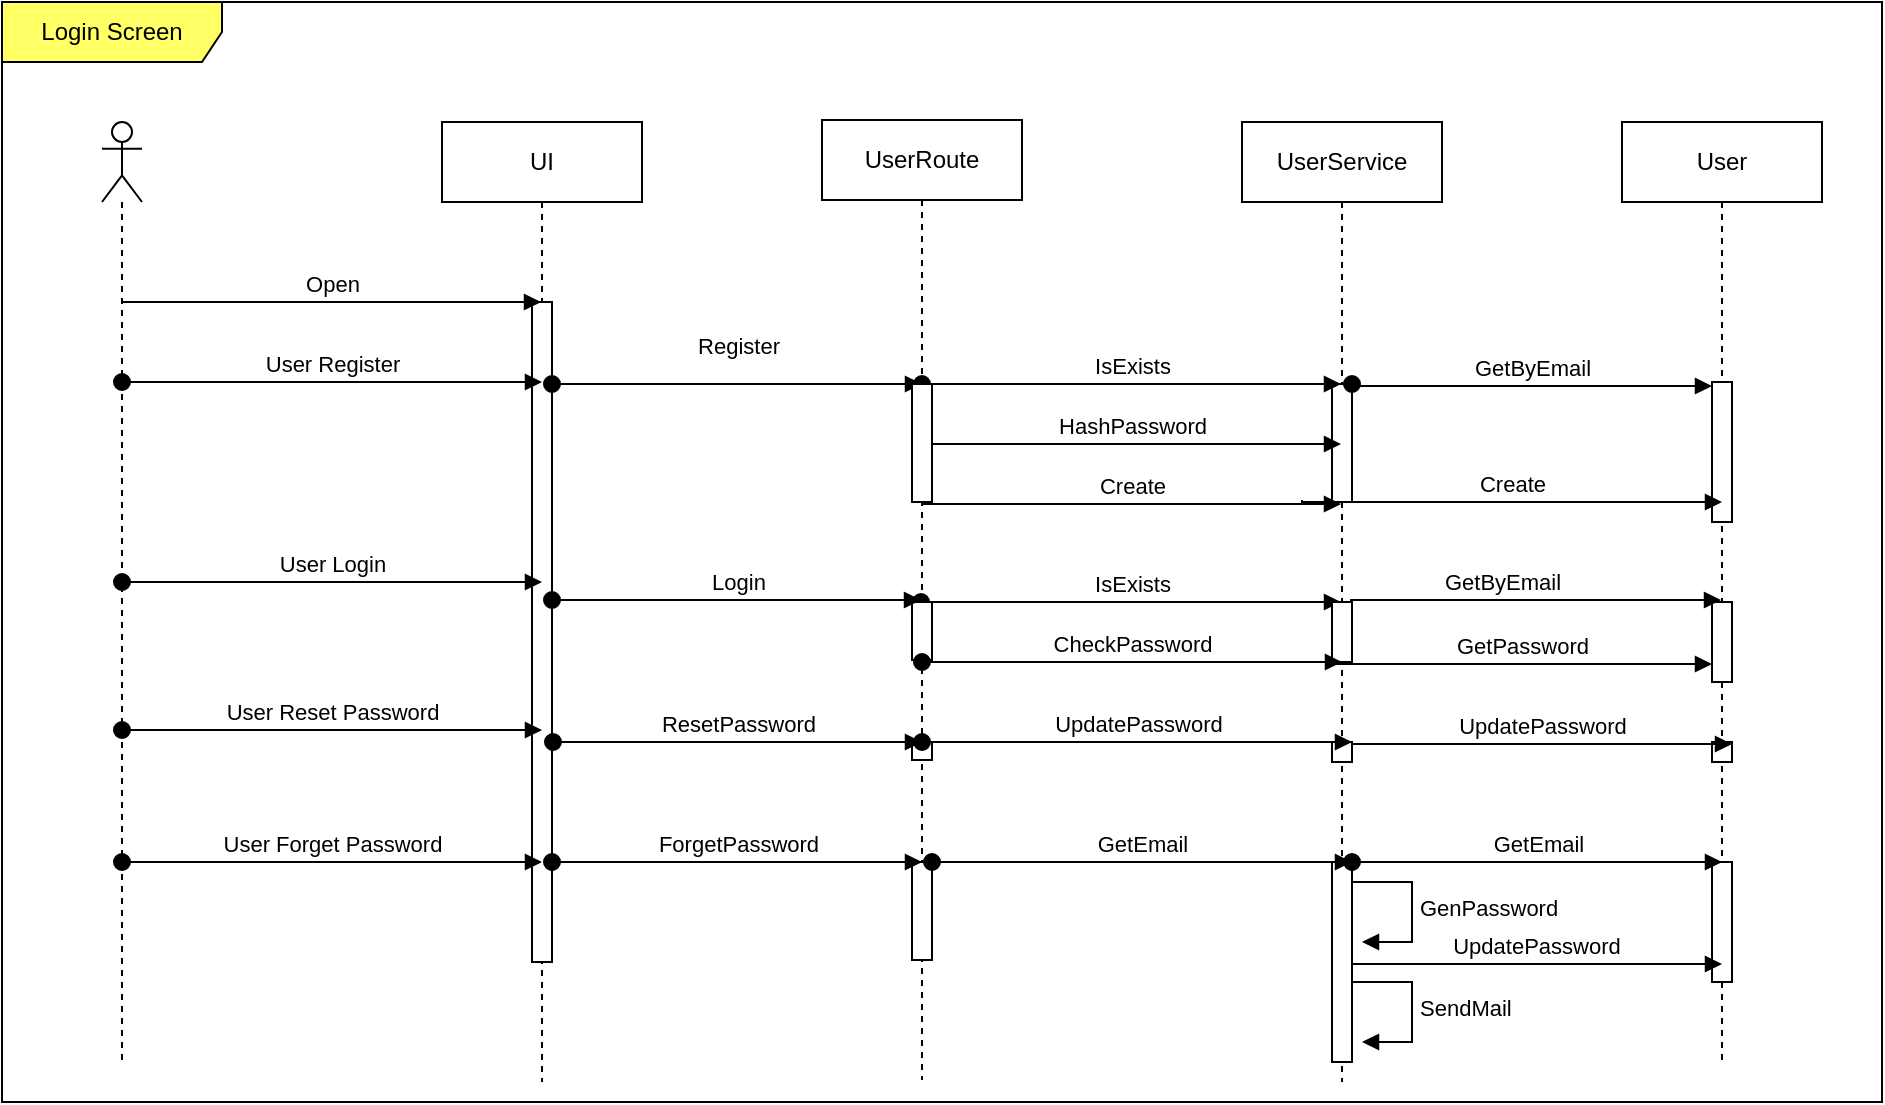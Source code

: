 <mxfile version="20.8.23" type="github">
  <diagram name="Page-1" id="13e1069c-82ec-6db2-03f1-153e76fe0fe0">
    <mxGraphModel dx="1674" dy="788" grid="1" gridSize="10" guides="1" tooltips="1" connect="1" arrows="1" fold="1" page="1" pageScale="1" pageWidth="1100" pageHeight="850" background="none" math="0" shadow="0">
      <root>
        <mxCell id="0" />
        <mxCell id="1" parent="0" />
        <mxCell id="kNRqlW5JKP3w2LnrG_5e-8" value="UI" style="shape=umlLifeline;perimeter=lifelinePerimeter;whiteSpace=wrap;html=1;container=1;dropTarget=0;collapsible=0;recursiveResize=0;outlineConnect=0;portConstraint=eastwest;newEdgeStyle={&quot;edgeStyle&quot;:&quot;elbowEdgeStyle&quot;,&quot;elbow&quot;:&quot;vertical&quot;,&quot;curved&quot;:0,&quot;rounded&quot;:0};" vertex="1" parent="1">
          <mxGeometry x="280" y="110" width="100" height="480" as="geometry" />
        </mxCell>
        <mxCell id="kNRqlW5JKP3w2LnrG_5e-13" value="" style="html=1;points=[];perimeter=orthogonalPerimeter;outlineConnect=0;targetShapes=umlLifeline;portConstraint=eastwest;newEdgeStyle={&quot;edgeStyle&quot;:&quot;elbowEdgeStyle&quot;,&quot;elbow&quot;:&quot;vertical&quot;,&quot;curved&quot;:0,&quot;rounded&quot;:0};" vertex="1" parent="kNRqlW5JKP3w2LnrG_5e-8">
          <mxGeometry x="45" y="90" width="10" height="330" as="geometry" />
        </mxCell>
        <mxCell id="kNRqlW5JKP3w2LnrG_5e-9" value="UserRoute" style="shape=umlLifeline;perimeter=lifelinePerimeter;whiteSpace=wrap;html=1;container=1;dropTarget=0;collapsible=0;recursiveResize=0;outlineConnect=0;portConstraint=eastwest;newEdgeStyle={&quot;edgeStyle&quot;:&quot;elbowEdgeStyle&quot;,&quot;elbow&quot;:&quot;vertical&quot;,&quot;curved&quot;:0,&quot;rounded&quot;:0};" vertex="1" parent="1">
          <mxGeometry x="470" y="109" width="100" height="480" as="geometry" />
        </mxCell>
        <mxCell id="kNRqlW5JKP3w2LnrG_5e-29" value="IsExists" style="html=1;verticalAlign=bottom;startArrow=oval;startFill=1;endArrow=block;startSize=8;edgeStyle=elbowEdgeStyle;elbow=vertical;curved=0;rounded=0;" edge="1" parent="kNRqlW5JKP3w2LnrG_5e-9">
          <mxGeometry width="60" relative="1" as="geometry">
            <mxPoint x="49.5" y="241" as="sourcePoint" />
            <mxPoint x="259.5" y="241" as="targetPoint" />
            <Array as="points">
              <mxPoint x="120" y="241" />
              <mxPoint x="180" y="251" />
              <mxPoint x="50" y="243" />
            </Array>
          </mxGeometry>
        </mxCell>
        <mxCell id="kNRqlW5JKP3w2LnrG_5e-30" value="" style="html=1;points=[];perimeter=orthogonalPerimeter;outlineConnect=0;targetShapes=umlLifeline;portConstraint=eastwest;newEdgeStyle={&quot;edgeStyle&quot;:&quot;elbowEdgeStyle&quot;,&quot;elbow&quot;:&quot;vertical&quot;,&quot;curved&quot;:0,&quot;rounded&quot;:0};" vertex="1" parent="kNRqlW5JKP3w2LnrG_5e-9">
          <mxGeometry x="45" y="241" width="10" height="29" as="geometry" />
        </mxCell>
        <mxCell id="kNRqlW5JKP3w2LnrG_5e-38" value="" style="html=1;points=[];perimeter=orthogonalPerimeter;outlineConnect=0;targetShapes=umlLifeline;portConstraint=eastwest;newEdgeStyle={&quot;edgeStyle&quot;:&quot;elbowEdgeStyle&quot;,&quot;elbow&quot;:&quot;vertical&quot;,&quot;curved&quot;:0,&quot;rounded&quot;:0};" vertex="1" parent="kNRqlW5JKP3w2LnrG_5e-9">
          <mxGeometry x="45" y="311" width="10" height="9" as="geometry" />
        </mxCell>
        <mxCell id="kNRqlW5JKP3w2LnrG_5e-45" value="" style="html=1;points=[];perimeter=orthogonalPerimeter;outlineConnect=0;targetShapes=umlLifeline;portConstraint=eastwest;newEdgeStyle={&quot;edgeStyle&quot;:&quot;elbowEdgeStyle&quot;,&quot;elbow&quot;:&quot;vertical&quot;,&quot;curved&quot;:0,&quot;rounded&quot;:0};" vertex="1" parent="kNRqlW5JKP3w2LnrG_5e-9">
          <mxGeometry x="45" y="371" width="10" height="49" as="geometry" />
        </mxCell>
        <mxCell id="kNRqlW5JKP3w2LnrG_5e-10" value="UserService" style="shape=umlLifeline;perimeter=lifelinePerimeter;whiteSpace=wrap;html=1;container=1;dropTarget=0;collapsible=0;recursiveResize=0;outlineConnect=0;portConstraint=eastwest;newEdgeStyle={&quot;edgeStyle&quot;:&quot;elbowEdgeStyle&quot;,&quot;elbow&quot;:&quot;vertical&quot;,&quot;curved&quot;:0,&quot;rounded&quot;:0};" vertex="1" parent="1">
          <mxGeometry x="680" y="110" width="100" height="480" as="geometry" />
        </mxCell>
        <mxCell id="kNRqlW5JKP3w2LnrG_5e-35" value="" style="html=1;points=[];perimeter=orthogonalPerimeter;outlineConnect=0;targetShapes=umlLifeline;portConstraint=eastwest;newEdgeStyle={&quot;edgeStyle&quot;:&quot;elbowEdgeStyle&quot;,&quot;elbow&quot;:&quot;vertical&quot;,&quot;curved&quot;:0,&quot;rounded&quot;:0};" vertex="1" parent="kNRqlW5JKP3w2LnrG_5e-10">
          <mxGeometry x="45" y="240" width="10" height="30" as="geometry" />
        </mxCell>
        <mxCell id="kNRqlW5JKP3w2LnrG_5e-41" value="" style="html=1;points=[];perimeter=orthogonalPerimeter;outlineConnect=0;targetShapes=umlLifeline;portConstraint=eastwest;newEdgeStyle={&quot;edgeStyle&quot;:&quot;elbowEdgeStyle&quot;,&quot;elbow&quot;:&quot;vertical&quot;,&quot;curved&quot;:0,&quot;rounded&quot;:0};" vertex="1" parent="kNRqlW5JKP3w2LnrG_5e-10">
          <mxGeometry x="45" y="310" width="10" height="10" as="geometry" />
        </mxCell>
        <mxCell id="kNRqlW5JKP3w2LnrG_5e-48" value="" style="html=1;points=[];perimeter=orthogonalPerimeter;outlineConnect=0;targetShapes=umlLifeline;portConstraint=eastwest;newEdgeStyle={&quot;edgeStyle&quot;:&quot;elbowEdgeStyle&quot;,&quot;elbow&quot;:&quot;vertical&quot;,&quot;curved&quot;:0,&quot;rounded&quot;:0};" vertex="1" parent="kNRqlW5JKP3w2LnrG_5e-10">
          <mxGeometry x="45" y="370" width="10" height="100" as="geometry" />
        </mxCell>
        <mxCell id="kNRqlW5JKP3w2LnrG_5e-11" value="" style="shape=umlLifeline;perimeter=lifelinePerimeter;whiteSpace=wrap;html=1;container=1;dropTarget=0;collapsible=0;recursiveResize=0;outlineConnect=0;portConstraint=eastwest;newEdgeStyle={&quot;edgeStyle&quot;:&quot;elbowEdgeStyle&quot;,&quot;elbow&quot;:&quot;vertical&quot;,&quot;curved&quot;:0,&quot;rounded&quot;:0};participant=umlActor;" vertex="1" parent="1">
          <mxGeometry x="110" y="110" width="20" height="470" as="geometry" />
        </mxCell>
        <mxCell id="kNRqlW5JKP3w2LnrG_5e-12" value="Open" style="html=1;verticalAlign=bottom;endArrow=block;edgeStyle=elbowEdgeStyle;elbow=vertical;curved=0;rounded=0;" edge="1" parent="1" source="kNRqlW5JKP3w2LnrG_5e-11" target="kNRqlW5JKP3w2LnrG_5e-8">
          <mxGeometry width="80" relative="1" as="geometry">
            <mxPoint x="140" y="200" as="sourcePoint" />
            <mxPoint x="200" y="200" as="targetPoint" />
            <Array as="points">
              <mxPoint x="260" y="200" />
            </Array>
          </mxGeometry>
        </mxCell>
        <mxCell id="kNRqlW5JKP3w2LnrG_5e-14" value="User Register" style="html=1;verticalAlign=bottom;startArrow=oval;startFill=1;endArrow=block;startSize=8;edgeStyle=elbowEdgeStyle;elbow=vertical;curved=0;rounded=0;" edge="1" parent="1" source="kNRqlW5JKP3w2LnrG_5e-11">
          <mxGeometry width="60" relative="1" as="geometry">
            <mxPoint x="130" y="240" as="sourcePoint" />
            <mxPoint x="330" y="240" as="targetPoint" />
            <Array as="points">
              <mxPoint x="260" y="240" />
            </Array>
          </mxGeometry>
        </mxCell>
        <mxCell id="kNRqlW5JKP3w2LnrG_5e-21" value="" style="html=1;points=[];perimeter=orthogonalPerimeter;outlineConnect=0;targetShapes=umlLifeline;portConstraint=eastwest;newEdgeStyle={&quot;edgeStyle&quot;:&quot;elbowEdgeStyle&quot;,&quot;elbow&quot;:&quot;vertical&quot;,&quot;curved&quot;:0,&quot;rounded&quot;:0};" vertex="1" parent="1">
          <mxGeometry x="725" y="241" width="10" height="59" as="geometry" />
        </mxCell>
        <mxCell id="kNRqlW5JKP3w2LnrG_5e-23" value="IsExists" style="html=1;verticalAlign=bottom;startArrow=oval;startFill=1;endArrow=block;startSize=8;edgeStyle=elbowEdgeStyle;elbow=vertical;curved=0;rounded=0;" edge="1" parent="1" source="kNRqlW5JKP3w2LnrG_5e-9">
          <mxGeometry width="60" relative="1" as="geometry">
            <mxPoint x="540" y="240" as="sourcePoint" />
            <mxPoint x="729.5" y="241" as="targetPoint" />
            <Array as="points">
              <mxPoint x="590" y="241" />
              <mxPoint x="650" y="251" />
              <mxPoint x="520" y="243" />
            </Array>
          </mxGeometry>
        </mxCell>
        <mxCell id="kNRqlW5JKP3w2LnrG_5e-24" value="HashPassword" style="html=1;verticalAlign=bottom;startArrow=oval;startFill=1;endArrow=block;startSize=8;edgeStyle=elbowEdgeStyle;elbow=vertical;curved=0;rounded=0;" edge="1" parent="1">
          <mxGeometry width="60" relative="1" as="geometry">
            <mxPoint x="519.5" y="271" as="sourcePoint" />
            <mxPoint x="729.5" y="271" as="targetPoint" />
            <Array as="points">
              <mxPoint x="670" y="271" />
            </Array>
          </mxGeometry>
        </mxCell>
        <mxCell id="kNRqlW5JKP3w2LnrG_5e-25" value="Create" style="html=1;verticalAlign=bottom;startArrow=none;startFill=1;endArrow=block;startSize=8;edgeStyle=elbowEdgeStyle;elbow=vertical;curved=0;rounded=0;" edge="1" parent="1" source="kNRqlW5JKP3w2LnrG_5e-17">
          <mxGeometry width="60" relative="1" as="geometry">
            <mxPoint x="519.5" y="301" as="sourcePoint" />
            <mxPoint x="729.5" y="301" as="targetPoint" />
            <Array as="points">
              <mxPoint x="675" y="301" />
            </Array>
          </mxGeometry>
        </mxCell>
        <mxCell id="kNRqlW5JKP3w2LnrG_5e-26" value="User Login" style="html=1;verticalAlign=bottom;startArrow=oval;startFill=1;endArrow=block;startSize=8;edgeStyle=elbowEdgeStyle;elbow=vertical;curved=0;rounded=0;" edge="1" parent="1">
          <mxGeometry width="60" relative="1" as="geometry">
            <mxPoint x="120" y="340" as="sourcePoint" />
            <mxPoint x="330" y="340" as="targetPoint" />
            <Array as="points">
              <mxPoint x="260" y="340" />
            </Array>
          </mxGeometry>
        </mxCell>
        <mxCell id="kNRqlW5JKP3w2LnrG_5e-27" value="Register" style="html=1;verticalAlign=bottom;startArrow=oval;startFill=1;endArrow=block;startSize=8;edgeStyle=elbowEdgeStyle;elbow=vertical;curved=0;rounded=0;" edge="1" parent="1" source="kNRqlW5JKP3w2LnrG_5e-13">
          <mxGeometry x="0.003" y="10" width="60" relative="1" as="geometry">
            <mxPoint x="340" y="241" as="sourcePoint" />
            <mxPoint x="520" y="241" as="targetPoint" />
            <mxPoint as="offset" />
          </mxGeometry>
        </mxCell>
        <mxCell id="kNRqlW5JKP3w2LnrG_5e-28" value="" style="html=1;verticalAlign=bottom;startArrow=oval;startFill=1;endArrow=none;startSize=8;edgeStyle=elbowEdgeStyle;elbow=vertical;curved=0;rounded=0;" edge="1" parent="1" target="kNRqlW5JKP3w2LnrG_5e-17">
          <mxGeometry width="60" relative="1" as="geometry">
            <mxPoint x="519.5" y="301" as="sourcePoint" />
            <mxPoint x="729.5" y="301" as="targetPoint" />
            <Array as="points" />
          </mxGeometry>
        </mxCell>
        <mxCell id="kNRqlW5JKP3w2LnrG_5e-17" value="" style="html=1;points=[];perimeter=orthogonalPerimeter;outlineConnect=0;targetShapes=umlLifeline;portConstraint=eastwest;newEdgeStyle={&quot;edgeStyle&quot;:&quot;elbowEdgeStyle&quot;,&quot;elbow&quot;:&quot;vertical&quot;,&quot;curved&quot;:0,&quot;rounded&quot;:0};" vertex="1" parent="1">
          <mxGeometry x="515" y="241" width="10" height="59" as="geometry" />
        </mxCell>
        <mxCell id="kNRqlW5JKP3w2LnrG_5e-31" value="CheckPassword" style="html=1;verticalAlign=bottom;startArrow=oval;startFill=1;endArrow=block;startSize=8;edgeStyle=elbowEdgeStyle;elbow=vertical;curved=0;rounded=0;" edge="1" parent="1">
          <mxGeometry width="60" relative="1" as="geometry">
            <mxPoint x="520" y="380" as="sourcePoint" />
            <mxPoint x="730" y="380" as="targetPoint" />
            <Array as="points">
              <mxPoint x="590.5" y="380" />
              <mxPoint x="650.5" y="390" />
              <mxPoint x="520.5" y="382" />
            </Array>
          </mxGeometry>
        </mxCell>
        <mxCell id="kNRqlW5JKP3w2LnrG_5e-34" value="Login" style="html=1;verticalAlign=bottom;startArrow=oval;startFill=1;endArrow=block;startSize=8;edgeStyle=elbowEdgeStyle;elbow=vertical;curved=0;rounded=0;" edge="1" parent="1" source="kNRqlW5JKP3w2LnrG_5e-13">
          <mxGeometry width="60" relative="1" as="geometry">
            <mxPoint x="340" y="349" as="sourcePoint" />
            <mxPoint x="519.5" y="349" as="targetPoint" />
          </mxGeometry>
        </mxCell>
        <mxCell id="kNRqlW5JKP3w2LnrG_5e-36" value="User Reset Password" style="html=1;verticalAlign=bottom;startArrow=oval;startFill=1;endArrow=block;startSize=8;edgeStyle=elbowEdgeStyle;elbow=vertical;curved=0;rounded=0;" edge="1" parent="1">
          <mxGeometry width="60" relative="1" as="geometry">
            <mxPoint x="120" y="414" as="sourcePoint" />
            <mxPoint x="330" y="414" as="targetPoint" />
            <Array as="points">
              <mxPoint x="260" y="414" />
            </Array>
          </mxGeometry>
        </mxCell>
        <mxCell id="kNRqlW5JKP3w2LnrG_5e-37" value="ResetPassword" style="html=1;verticalAlign=bottom;startArrow=oval;startFill=1;endArrow=block;startSize=8;edgeStyle=elbowEdgeStyle;elbow=vertical;curved=0;rounded=0;" edge="1" parent="1">
          <mxGeometry width="60" relative="1" as="geometry">
            <mxPoint x="335.5" y="420" as="sourcePoint" />
            <mxPoint x="520" y="420" as="targetPoint" />
          </mxGeometry>
        </mxCell>
        <mxCell id="kNRqlW5JKP3w2LnrG_5e-42" value="UpdatePassword" style="html=1;verticalAlign=bottom;startArrow=oval;startFill=1;endArrow=block;startSize=8;edgeStyle=elbowEdgeStyle;elbow=vertical;curved=0;rounded=0;" edge="1" parent="1" source="kNRqlW5JKP3w2LnrG_5e-9">
          <mxGeometry width="60" relative="1" as="geometry">
            <mxPoint x="540" y="420" as="sourcePoint" />
            <mxPoint x="735" y="420" as="targetPoint" />
            <Array as="points">
              <mxPoint x="595.5" y="420" />
              <mxPoint x="655.5" y="430" />
              <mxPoint x="525.5" y="422" />
            </Array>
          </mxGeometry>
        </mxCell>
        <mxCell id="kNRqlW5JKP3w2LnrG_5e-44" value="User Forget Password" style="html=1;verticalAlign=bottom;startArrow=oval;startFill=1;endArrow=block;startSize=8;edgeStyle=elbowEdgeStyle;elbow=vertical;curved=0;rounded=0;" edge="1" parent="1">
          <mxGeometry width="60" relative="1" as="geometry">
            <mxPoint x="120" y="480" as="sourcePoint" />
            <mxPoint x="330" y="480" as="targetPoint" />
            <Array as="points">
              <mxPoint x="260" y="480" />
            </Array>
          </mxGeometry>
        </mxCell>
        <mxCell id="kNRqlW5JKP3w2LnrG_5e-46" value="GetEmail" style="html=1;verticalAlign=bottom;startArrow=oval;startFill=1;endArrow=block;startSize=8;edgeStyle=elbowEdgeStyle;elbow=vertical;curved=0;rounded=0;" edge="1" parent="1">
          <mxGeometry width="60" relative="1" as="geometry">
            <mxPoint x="525" y="480" as="sourcePoint" />
            <mxPoint x="735" y="480" as="targetPoint" />
            <Array as="points">
              <mxPoint x="595.5" y="480" />
              <mxPoint x="655.5" y="490" />
              <mxPoint x="525.5" y="482" />
            </Array>
          </mxGeometry>
        </mxCell>
        <mxCell id="kNRqlW5JKP3w2LnrG_5e-47" value="ForgetPassword" style="html=1;verticalAlign=bottom;startArrow=oval;startFill=1;endArrow=block;startSize=8;edgeStyle=elbowEdgeStyle;elbow=vertical;curved=0;rounded=0;" edge="1" parent="1" source="kNRqlW5JKP3w2LnrG_5e-13">
          <mxGeometry width="60" relative="1" as="geometry">
            <mxPoint x="341" y="480" as="sourcePoint" />
            <mxPoint x="520" y="480" as="targetPoint" />
          </mxGeometry>
        </mxCell>
        <mxCell id="kNRqlW5JKP3w2LnrG_5e-50" value="GenPassword" style="html=1;align=left;spacingLeft=2;endArrow=block;rounded=0;edgeStyle=orthogonalEdgeStyle;curved=0;rounded=0;" edge="1" parent="1">
          <mxGeometry relative="1" as="geometry">
            <mxPoint x="735" y="490" as="sourcePoint" />
            <Array as="points">
              <mxPoint x="765" y="520" />
            </Array>
            <mxPoint x="740" y="520" as="targetPoint" />
          </mxGeometry>
        </mxCell>
        <mxCell id="kNRqlW5JKP3w2LnrG_5e-54" value="User" style="shape=umlLifeline;perimeter=lifelinePerimeter;whiteSpace=wrap;html=1;container=1;dropTarget=0;collapsible=0;recursiveResize=0;outlineConnect=0;portConstraint=eastwest;newEdgeStyle={&quot;edgeStyle&quot;:&quot;elbowEdgeStyle&quot;,&quot;elbow&quot;:&quot;vertical&quot;,&quot;curved&quot;:0,&quot;rounded&quot;:0};" vertex="1" parent="1">
          <mxGeometry x="870" y="110" width="100" height="470" as="geometry" />
        </mxCell>
        <mxCell id="kNRqlW5JKP3w2LnrG_5e-56" value="" style="html=1;points=[];perimeter=orthogonalPerimeter;outlineConnect=0;targetShapes=umlLifeline;portConstraint=eastwest;newEdgeStyle={&quot;edgeStyle&quot;:&quot;elbowEdgeStyle&quot;,&quot;elbow&quot;:&quot;vertical&quot;,&quot;curved&quot;:0,&quot;rounded&quot;:0};" vertex="1" parent="kNRqlW5JKP3w2LnrG_5e-54">
          <mxGeometry x="45" y="130" width="10" height="70" as="geometry" />
        </mxCell>
        <mxCell id="kNRqlW5JKP3w2LnrG_5e-61" value="" style="html=1;points=[];perimeter=orthogonalPerimeter;outlineConnect=0;targetShapes=umlLifeline;portConstraint=eastwest;newEdgeStyle={&quot;edgeStyle&quot;:&quot;elbowEdgeStyle&quot;,&quot;elbow&quot;:&quot;vertical&quot;,&quot;curved&quot;:0,&quot;rounded&quot;:0};" vertex="1" parent="kNRqlW5JKP3w2LnrG_5e-54">
          <mxGeometry x="45" y="240" width="10" height="40" as="geometry" />
        </mxCell>
        <mxCell id="kNRqlW5JKP3w2LnrG_5e-62" value="" style="html=1;points=[];perimeter=orthogonalPerimeter;outlineConnect=0;targetShapes=umlLifeline;portConstraint=eastwest;newEdgeStyle={&quot;edgeStyle&quot;:&quot;elbowEdgeStyle&quot;,&quot;elbow&quot;:&quot;vertical&quot;,&quot;curved&quot;:0,&quot;rounded&quot;:0};" vertex="1" parent="kNRqlW5JKP3w2LnrG_5e-54">
          <mxGeometry x="45" y="310" width="10" height="10" as="geometry" />
        </mxCell>
        <mxCell id="kNRqlW5JKP3w2LnrG_5e-64" value="" style="html=1;points=[];perimeter=orthogonalPerimeter;outlineConnect=0;targetShapes=umlLifeline;portConstraint=eastwest;newEdgeStyle={&quot;edgeStyle&quot;:&quot;elbowEdgeStyle&quot;,&quot;elbow&quot;:&quot;vertical&quot;,&quot;curved&quot;:0,&quot;rounded&quot;:0};" vertex="1" parent="kNRqlW5JKP3w2LnrG_5e-54">
          <mxGeometry x="45" y="370" width="10" height="60" as="geometry" />
        </mxCell>
        <mxCell id="kNRqlW5JKP3w2LnrG_5e-55" value="Create" style="html=1;verticalAlign=bottom;startArrow=none;startFill=1;endArrow=block;startSize=8;edgeStyle=elbowEdgeStyle;elbow=vertical;curved=0;rounded=0;" edge="1" parent="1">
          <mxGeometry width="60" relative="1" as="geometry">
            <mxPoint x="710" y="299" as="sourcePoint" />
            <mxPoint x="920" y="300" as="targetPoint" />
            <Array as="points">
              <mxPoint x="865" y="300" />
            </Array>
          </mxGeometry>
        </mxCell>
        <mxCell id="kNRqlW5JKP3w2LnrG_5e-57" value="GetPassword" style="html=1;verticalAlign=bottom;startArrow=none;startFill=1;endArrow=block;startSize=8;edgeStyle=elbowEdgeStyle;elbow=vertical;curved=0;rounded=0;" edge="1" parent="1" target="kNRqlW5JKP3w2LnrG_5e-61">
          <mxGeometry width="60" relative="1" as="geometry">
            <mxPoint x="725" y="380" as="sourcePoint" />
            <mxPoint x="910" y="380" as="targetPoint" />
            <Array as="points">
              <mxPoint x="880" y="381" />
            </Array>
          </mxGeometry>
        </mxCell>
        <mxCell id="kNRqlW5JKP3w2LnrG_5e-59" value="GetByEmail" style="html=1;verticalAlign=bottom;startArrow=oval;startFill=1;endArrow=block;startSize=8;edgeStyle=elbowEdgeStyle;elbow=vertical;curved=0;rounded=0;" edge="1" parent="1" target="kNRqlW5JKP3w2LnrG_5e-56">
          <mxGeometry width="60" relative="1" as="geometry">
            <mxPoint x="735" y="241" as="sourcePoint" />
            <mxPoint x="900" y="242" as="targetPoint" />
            <Array as="points">
              <mxPoint x="920" y="242" />
              <mxPoint x="865.5" y="251" />
              <mxPoint x="735.5" y="243" />
            </Array>
          </mxGeometry>
        </mxCell>
        <mxCell id="kNRqlW5JKP3w2LnrG_5e-60" value="GetByEmail" style="html=1;verticalAlign=bottom;startArrow=none;startFill=1;endArrow=block;startSize=8;edgeStyle=elbowEdgeStyle;elbow=vertical;curved=0;rounded=0;exitX=0.9;exitY=-0.033;exitDx=0;exitDy=0;exitPerimeter=0;" edge="1" parent="1" source="kNRqlW5JKP3w2LnrG_5e-35" target="kNRqlW5JKP3w2LnrG_5e-54">
          <mxGeometry x="-0.18" width="60" relative="1" as="geometry">
            <mxPoint x="740" y="351" as="sourcePoint" />
            <mxPoint x="910" y="350" as="targetPoint" />
            <Array as="points">
              <mxPoint x="890" y="349" />
            </Array>
            <mxPoint as="offset" />
          </mxGeometry>
        </mxCell>
        <mxCell id="kNRqlW5JKP3w2LnrG_5e-63" value="UpdatePassword" style="html=1;verticalAlign=bottom;startArrow=none;startFill=1;endArrow=block;startSize=8;edgeStyle=elbowEdgeStyle;elbow=vertical;curved=0;rounded=0;" edge="1" parent="1">
          <mxGeometry width="60" relative="1" as="geometry">
            <mxPoint x="735" y="420" as="sourcePoint" />
            <mxPoint x="925" y="421" as="targetPoint" />
            <Array as="points">
              <mxPoint x="890" y="421" />
            </Array>
          </mxGeometry>
        </mxCell>
        <mxCell id="kNRqlW5JKP3w2LnrG_5e-65" value="GetEmail" style="html=1;verticalAlign=bottom;startArrow=oval;startFill=1;endArrow=block;startSize=8;edgeStyle=elbowEdgeStyle;elbow=vertical;curved=0;rounded=0;entryX=0.5;entryY=0;entryDx=0;entryDy=0;entryPerimeter=0;" edge="1" parent="1" target="kNRqlW5JKP3w2LnrG_5e-64">
          <mxGeometry width="60" relative="1" as="geometry">
            <mxPoint x="735" y="480" as="sourcePoint" />
            <mxPoint x="910" y="480" as="targetPoint" />
            <Array as="points">
              <mxPoint x="805.5" y="480" />
              <mxPoint x="865.5" y="490" />
              <mxPoint x="735.5" y="482" />
            </Array>
          </mxGeometry>
        </mxCell>
        <mxCell id="kNRqlW5JKP3w2LnrG_5e-66" value="SendMail" style="html=1;align=left;spacingLeft=2;endArrow=block;rounded=0;edgeStyle=orthogonalEdgeStyle;curved=0;rounded=0;" edge="1" parent="1">
          <mxGeometry relative="1" as="geometry">
            <mxPoint x="735" y="540" as="sourcePoint" />
            <Array as="points">
              <mxPoint x="765" y="570" />
            </Array>
            <mxPoint x="740" y="570" as="targetPoint" />
          </mxGeometry>
        </mxCell>
        <mxCell id="kNRqlW5JKP3w2LnrG_5e-67" value="UpdatePassword" style="html=1;verticalAlign=bottom;startArrow=none;startFill=1;endArrow=block;startSize=8;edgeStyle=elbowEdgeStyle;elbow=vertical;curved=0;rounded=0;" edge="1" parent="1">
          <mxGeometry width="60" relative="1" as="geometry">
            <mxPoint x="735" y="530" as="sourcePoint" />
            <mxPoint x="920" y="531" as="targetPoint" />
            <Array as="points">
              <mxPoint x="890" y="531" />
            </Array>
          </mxGeometry>
        </mxCell>
        <mxCell id="kNRqlW5JKP3w2LnrG_5e-68" value="Login Screen" style="shape=umlFrame;whiteSpace=wrap;html=1;pointerEvents=0;width=110;height=30;fillColor=#FFFF66;" vertex="1" parent="1">
          <mxGeometry x="60" y="50" width="940" height="550" as="geometry" />
        </mxCell>
      </root>
    </mxGraphModel>
  </diagram>
</mxfile>

